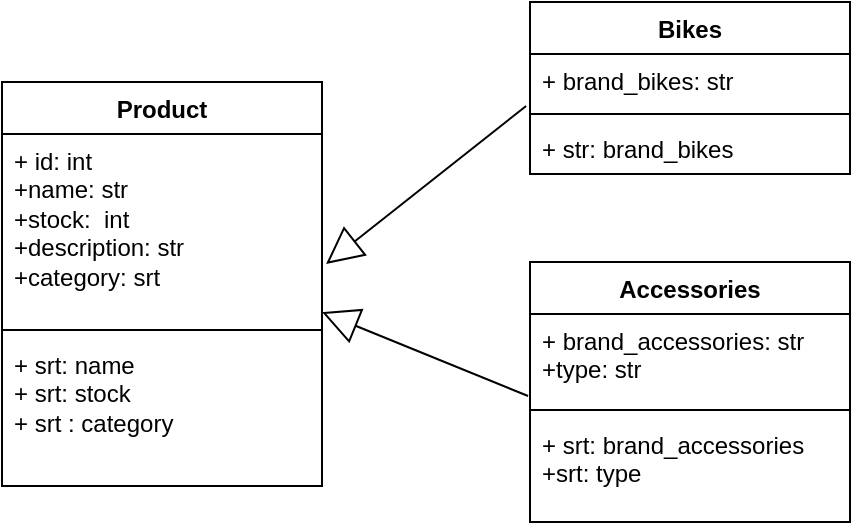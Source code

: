 <mxfile version="24.7.7">
  <diagram name="Página-1" id="vC9gSwSxEHdIlmcjLE7J">
    <mxGraphModel dx="1194" dy="629" grid="1" gridSize="10" guides="1" tooltips="1" connect="1" arrows="1" fold="1" page="1" pageScale="1" pageWidth="827" pageHeight="1169" math="0" shadow="0">
      <root>
        <mxCell id="0" />
        <mxCell id="1" parent="0" />
        <mxCell id="qtnbJaiNYrTD4OiOMEa3-1" value="Product" style="swimlane;fontStyle=1;align=center;verticalAlign=top;childLayout=stackLayout;horizontal=1;startSize=26;horizontalStack=0;resizeParent=1;resizeParentMax=0;resizeLast=0;collapsible=1;marginBottom=0;whiteSpace=wrap;html=1;" vertex="1" parent="1">
          <mxGeometry x="150" y="200" width="160" height="202" as="geometry" />
        </mxCell>
        <mxCell id="qtnbJaiNYrTD4OiOMEa3-2" value="+ id: int&lt;div&gt;+name: str&lt;/div&gt;&lt;div&gt;+stock:&amp;nbsp; int&lt;/div&gt;&lt;div&gt;+description: str&lt;/div&gt;&lt;div&gt;+category: srt&lt;/div&gt;" style="text;strokeColor=none;fillColor=none;align=left;verticalAlign=top;spacingLeft=4;spacingRight=4;overflow=hidden;rotatable=0;points=[[0,0.5],[1,0.5]];portConstraint=eastwest;whiteSpace=wrap;html=1;" vertex="1" parent="qtnbJaiNYrTD4OiOMEa3-1">
          <mxGeometry y="26" width="160" height="94" as="geometry" />
        </mxCell>
        <mxCell id="qtnbJaiNYrTD4OiOMEa3-3" value="" style="line;strokeWidth=1;fillColor=none;align=left;verticalAlign=middle;spacingTop=-1;spacingLeft=3;spacingRight=3;rotatable=0;labelPosition=right;points=[];portConstraint=eastwest;strokeColor=inherit;" vertex="1" parent="qtnbJaiNYrTD4OiOMEa3-1">
          <mxGeometry y="120" width="160" height="8" as="geometry" />
        </mxCell>
        <mxCell id="qtnbJaiNYrTD4OiOMEa3-4" value="+ srt: name&lt;div&gt;+ srt: stock&lt;/div&gt;&lt;div&gt;+ srt : category&lt;/div&gt;" style="text;strokeColor=none;fillColor=none;align=left;verticalAlign=top;spacingLeft=4;spacingRight=4;overflow=hidden;rotatable=0;points=[[0,0.5],[1,0.5]];portConstraint=eastwest;whiteSpace=wrap;html=1;" vertex="1" parent="qtnbJaiNYrTD4OiOMEa3-1">
          <mxGeometry y="128" width="160" height="74" as="geometry" />
        </mxCell>
        <mxCell id="qtnbJaiNYrTD4OiOMEa3-13" value="Bikes" style="swimlane;fontStyle=1;align=center;verticalAlign=top;childLayout=stackLayout;horizontal=1;startSize=26;horizontalStack=0;resizeParent=1;resizeParentMax=0;resizeLast=0;collapsible=1;marginBottom=0;whiteSpace=wrap;html=1;" vertex="1" parent="1">
          <mxGeometry x="414" y="160" width="160" height="86" as="geometry" />
        </mxCell>
        <mxCell id="qtnbJaiNYrTD4OiOMEa3-14" value="+ brand_bikes: str" style="text;strokeColor=none;fillColor=none;align=left;verticalAlign=top;spacingLeft=4;spacingRight=4;overflow=hidden;rotatable=0;points=[[0,0.5],[1,0.5]];portConstraint=eastwest;whiteSpace=wrap;html=1;" vertex="1" parent="qtnbJaiNYrTD4OiOMEa3-13">
          <mxGeometry y="26" width="160" height="26" as="geometry" />
        </mxCell>
        <mxCell id="qtnbJaiNYrTD4OiOMEa3-15" value="" style="line;strokeWidth=1;fillColor=none;align=left;verticalAlign=middle;spacingTop=-1;spacingLeft=3;spacingRight=3;rotatable=0;labelPosition=right;points=[];portConstraint=eastwest;strokeColor=inherit;" vertex="1" parent="qtnbJaiNYrTD4OiOMEa3-13">
          <mxGeometry y="52" width="160" height="8" as="geometry" />
        </mxCell>
        <mxCell id="qtnbJaiNYrTD4OiOMEa3-16" value="+ str: brand_bikes" style="text;strokeColor=none;fillColor=none;align=left;verticalAlign=top;spacingLeft=4;spacingRight=4;overflow=hidden;rotatable=0;points=[[0,0.5],[1,0.5]];portConstraint=eastwest;whiteSpace=wrap;html=1;" vertex="1" parent="qtnbJaiNYrTD4OiOMEa3-13">
          <mxGeometry y="60" width="160" height="26" as="geometry" />
        </mxCell>
        <mxCell id="qtnbJaiNYrTD4OiOMEa3-17" value="Accessories" style="swimlane;fontStyle=1;align=center;verticalAlign=top;childLayout=stackLayout;horizontal=1;startSize=26;horizontalStack=0;resizeParent=1;resizeParentMax=0;resizeLast=0;collapsible=1;marginBottom=0;whiteSpace=wrap;html=1;" vertex="1" parent="1">
          <mxGeometry x="414" y="290" width="160" height="130" as="geometry" />
        </mxCell>
        <mxCell id="qtnbJaiNYrTD4OiOMEa3-18" value="+ brand_accessories: str&lt;div&gt;+type: str&lt;br&gt;&lt;/div&gt;" style="text;strokeColor=none;fillColor=none;align=left;verticalAlign=top;spacingLeft=4;spacingRight=4;overflow=hidden;rotatable=0;points=[[0,0.5],[1,0.5]];portConstraint=eastwest;whiteSpace=wrap;html=1;" vertex="1" parent="qtnbJaiNYrTD4OiOMEa3-17">
          <mxGeometry y="26" width="160" height="44" as="geometry" />
        </mxCell>
        <mxCell id="qtnbJaiNYrTD4OiOMEa3-19" value="" style="line;strokeWidth=1;fillColor=none;align=left;verticalAlign=middle;spacingTop=-1;spacingLeft=3;spacingRight=3;rotatable=0;labelPosition=right;points=[];portConstraint=eastwest;strokeColor=inherit;" vertex="1" parent="qtnbJaiNYrTD4OiOMEa3-17">
          <mxGeometry y="70" width="160" height="8" as="geometry" />
        </mxCell>
        <mxCell id="qtnbJaiNYrTD4OiOMEa3-20" value="+ srt: brand_accessories&lt;div&gt;+srt: type&lt;/div&gt;" style="text;strokeColor=none;fillColor=none;align=left;verticalAlign=top;spacingLeft=4;spacingRight=4;overflow=hidden;rotatable=0;points=[[0,0.5],[1,0.5]];portConstraint=eastwest;whiteSpace=wrap;html=1;" vertex="1" parent="qtnbJaiNYrTD4OiOMEa3-17">
          <mxGeometry y="78" width="160" height="52" as="geometry" />
        </mxCell>
        <mxCell id="qtnbJaiNYrTD4OiOMEa3-21" value="" style="endArrow=block;endSize=16;endFill=0;html=1;rounded=0;entryX=1.013;entryY=0.691;entryDx=0;entryDy=0;entryPerimeter=0;exitX=-0.012;exitY=1;exitDx=0;exitDy=0;exitPerimeter=0;" edge="1" parent="1" source="qtnbJaiNYrTD4OiOMEa3-14" target="qtnbJaiNYrTD4OiOMEa3-2">
          <mxGeometry width="160" relative="1" as="geometry">
            <mxPoint x="480" y="240" as="sourcePoint" />
            <mxPoint x="640" y="240" as="targetPoint" />
          </mxGeometry>
        </mxCell>
        <mxCell id="qtnbJaiNYrTD4OiOMEa3-22" value="" style="endArrow=block;endSize=16;endFill=0;html=1;rounded=0;entryX=1;entryY=0.947;entryDx=0;entryDy=0;entryPerimeter=0;exitX=-0.006;exitY=0.932;exitDx=0;exitDy=0;exitPerimeter=0;" edge="1" parent="1" source="qtnbJaiNYrTD4OiOMEa3-18" target="qtnbJaiNYrTD4OiOMEa3-2">
          <mxGeometry width="160" relative="1" as="geometry">
            <mxPoint x="422" y="222" as="sourcePoint" />
            <mxPoint x="322" y="301" as="targetPoint" />
          </mxGeometry>
        </mxCell>
      </root>
    </mxGraphModel>
  </diagram>
</mxfile>
